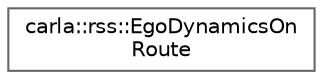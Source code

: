 digraph "类继承关系图"
{
 // INTERACTIVE_SVG=YES
 // LATEX_PDF_SIZE
  bgcolor="transparent";
  edge [fontname=Helvetica,fontsize=10,labelfontname=Helvetica,labelfontsize=10];
  node [fontname=Helvetica,fontsize=10,shape=box,height=0.2,width=0.4];
  rankdir="LR";
  Node0 [id="Node000000",label="carla::rss::EgoDynamicsOn\lRoute",height=0.2,width=0.4,color="grey40", fillcolor="white", style="filled",URL="$d1/d1b/structcarla_1_1rss_1_1EgoDynamicsOnRoute.html",tooltip="struct defining the ego vehicles current dynamics in respect to the current route"];
}

